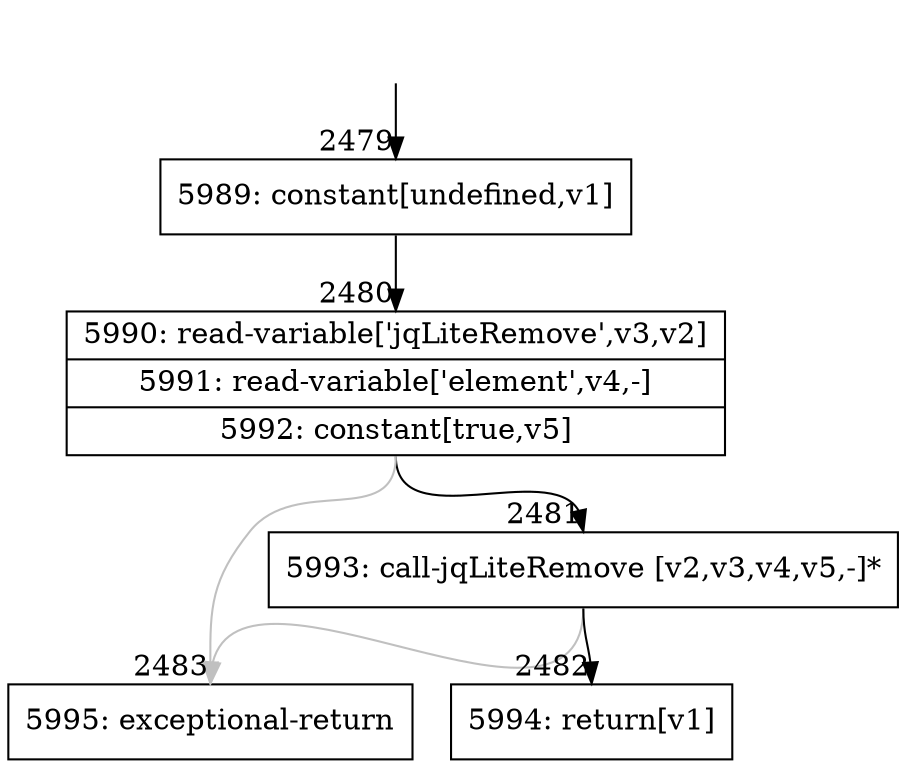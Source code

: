 digraph {
rankdir="TD"
BB_entry192[shape=none,label=""];
BB_entry192 -> BB2479 [tailport=s, headport=n, headlabel="    2479"]
BB2479 [shape=record label="{5989: constant[undefined,v1]}" ] 
BB2479 -> BB2480 [tailport=s, headport=n, headlabel="      2480"]
BB2480 [shape=record label="{5990: read-variable['jqLiteRemove',v3,v2]|5991: read-variable['element',v4,-]|5992: constant[true,v5]}" ] 
BB2480 -> BB2481 [tailport=s, headport=n, headlabel="      2481"]
BB2480 -> BB2483 [tailport=s, headport=n, color=gray, headlabel="      2483"]
BB2481 [shape=record label="{5993: call-jqLiteRemove [v2,v3,v4,v5,-]*}" ] 
BB2481 -> BB2482 [tailport=s, headport=n, headlabel="      2482"]
BB2481 -> BB2483 [tailport=s, headport=n, color=gray]
BB2482 [shape=record label="{5994: return[v1]}" ] 
BB2483 [shape=record label="{5995: exceptional-return}" ] 
//#$~ 3419
}

